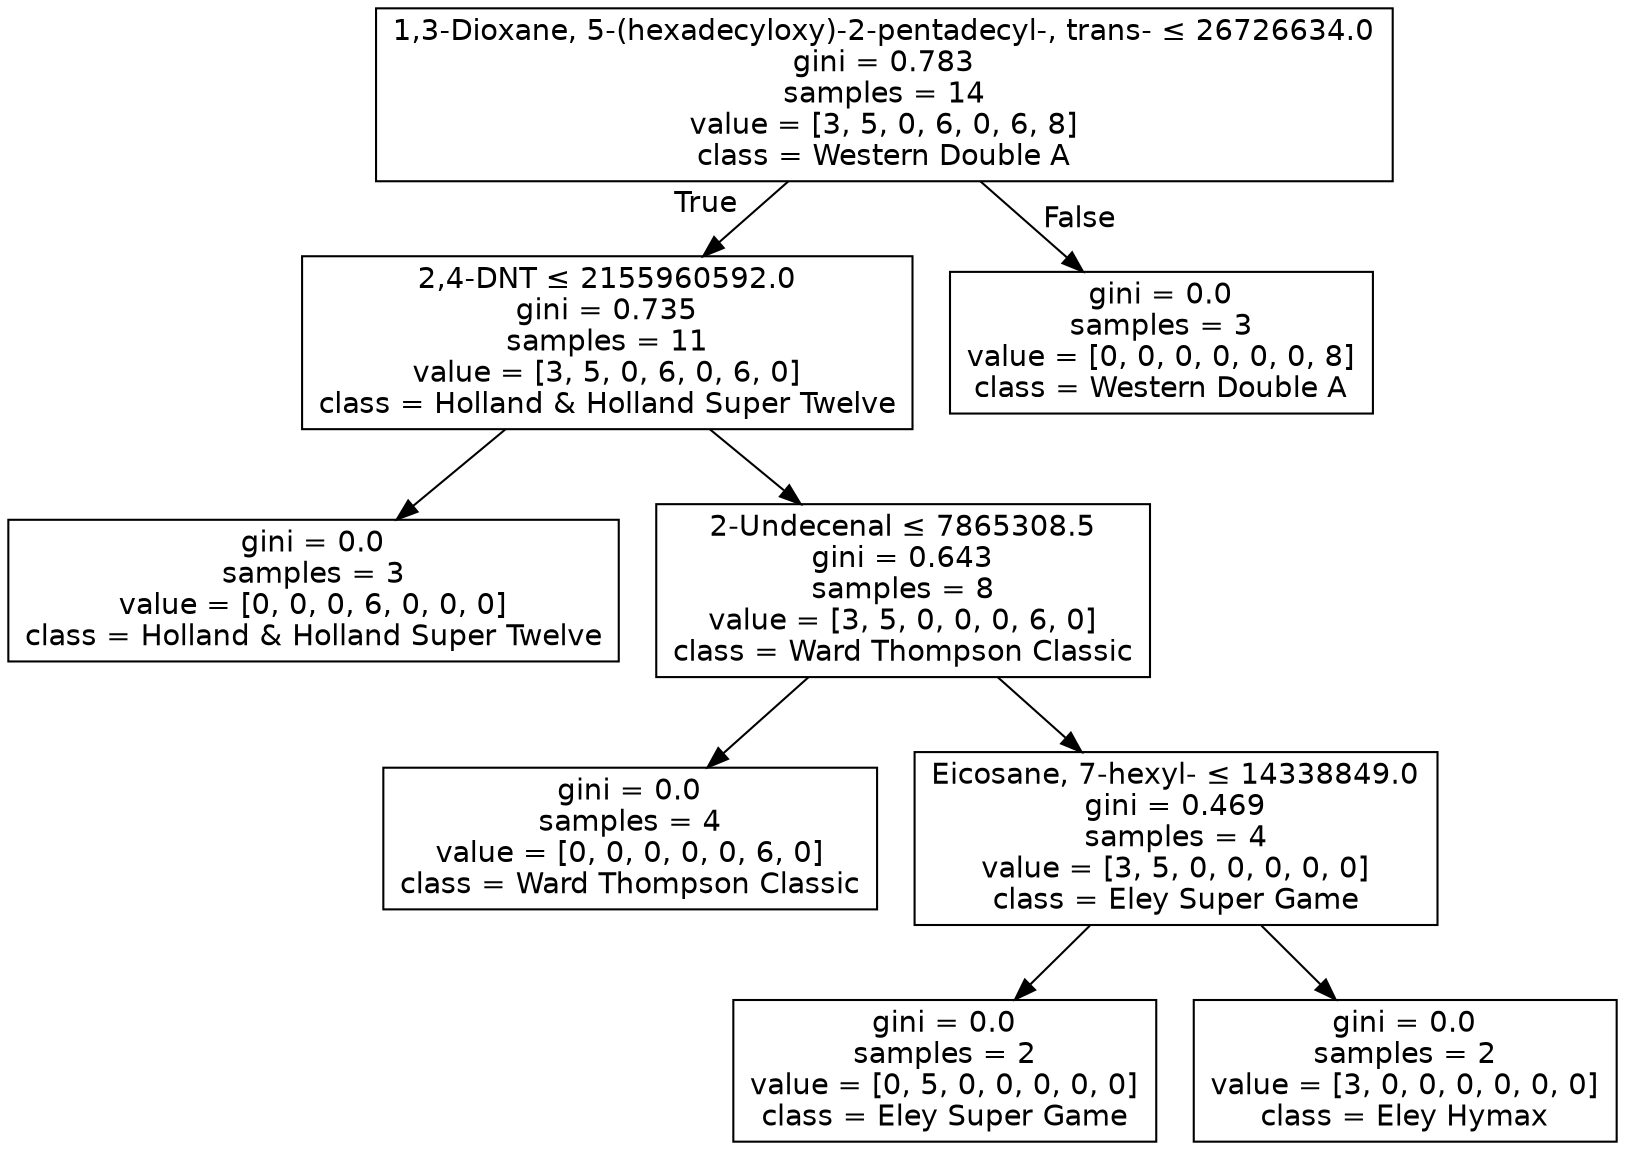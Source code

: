 digraph Tree {
node [shape=box, fontname="helvetica"] ;
edge [fontname="helvetica"] ;
0 [label=<1,3-Dioxane, 5-(hexadecyloxy)-2-pentadecyl-, trans- &le; 26726634.0<br/>gini = 0.783<br/>samples = 14<br/>value = [3, 5, 0, 6, 0, 6, 8]<br/>class = Western Double A>] ;
1 [label=<2,4-DNT &le; 2155960592.0<br/>gini = 0.735<br/>samples = 11<br/>value = [3, 5, 0, 6, 0, 6, 0]<br/>class = Holland &amp; Holland Super Twelve>] ;
0 -> 1 [labeldistance=2.5, labelangle=45, headlabel="True"] ;
2 [label=<gini = 0.0<br/>samples = 3<br/>value = [0, 0, 0, 6, 0, 0, 0]<br/>class = Holland &amp; Holland Super Twelve>] ;
1 -> 2 ;
3 [label=<2-Undecenal &le; 7865308.5<br/>gini = 0.643<br/>samples = 8<br/>value = [3, 5, 0, 0, 0, 6, 0]<br/>class = Ward Thompson Classic>] ;
1 -> 3 ;
4 [label=<gini = 0.0<br/>samples = 4<br/>value = [0, 0, 0, 0, 0, 6, 0]<br/>class = Ward Thompson Classic>] ;
3 -> 4 ;
5 [label=<Eicosane, 7-hexyl- &le; 14338849.0<br/>gini = 0.469<br/>samples = 4<br/>value = [3, 5, 0, 0, 0, 0, 0]<br/>class = Eley Super Game>] ;
3 -> 5 ;
6 [label=<gini = 0.0<br/>samples = 2<br/>value = [0, 5, 0, 0, 0, 0, 0]<br/>class = Eley Super Game>] ;
5 -> 6 ;
7 [label=<gini = 0.0<br/>samples = 2<br/>value = [3, 0, 0, 0, 0, 0, 0]<br/>class = Eley Hymax>] ;
5 -> 7 ;
8 [label=<gini = 0.0<br/>samples = 3<br/>value = [0, 0, 0, 0, 0, 0, 8]<br/>class = Western Double A>] ;
0 -> 8 [labeldistance=2.5, labelangle=-45, headlabel="False"] ;
}
